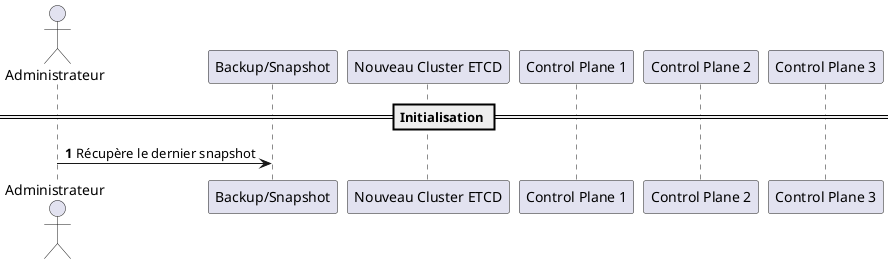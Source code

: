 @startuml
autonumber

actor "Administrateur" as Admin
participant "Backup/Snapshot" as Backup
participant "Nouveau Cluster ETCD" as NewCluster
participant "Control Plane 1" as Node1
participant "Control Plane 2" as Node2
participant "Control Plane 3" as Node3

== Initialisation ==
Admin -> Backup : Récupère le dernier snapshot

@enduml